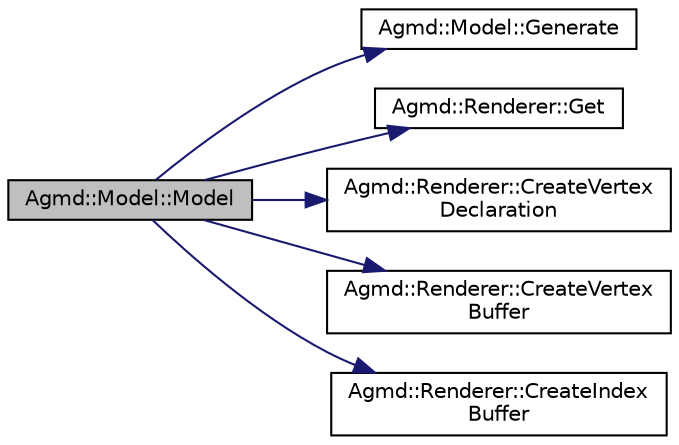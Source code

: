 digraph "Agmd::Model::Model"
{
  edge [fontname="Helvetica",fontsize="10",labelfontname="Helvetica",labelfontsize="10"];
  node [fontname="Helvetica",fontsize="10",shape=record];
  rankdir="LR";
  Node1 [label="Agmd::Model::Model",height=0.2,width=0.4,color="black", fillcolor="grey75", style="filled" fontcolor="black"];
  Node1 -> Node2 [color="midnightblue",fontsize="10",style="solid",fontname="Helvetica"];
  Node2 [label="Agmd::Model::Generate",height=0.2,width=0.4,color="black", fillcolor="white", style="filled",URL="$class_agmd_1_1_model.html#a38a209d271ccb493a14af4c2b247fbcf"];
  Node1 -> Node3 [color="midnightblue",fontsize="10",style="solid",fontname="Helvetica"];
  Node3 [label="Agmd::Renderer::Get",height=0.2,width=0.4,color="black", fillcolor="white", style="filled",URL="$class_agmd_1_1_renderer.html#a67e06733ccca8b2d044a1ec026168e3d"];
  Node1 -> Node4 [color="midnightblue",fontsize="10",style="solid",fontname="Helvetica"];
  Node4 [label="Agmd::Renderer::CreateVertex\lDeclaration",height=0.2,width=0.4,color="black", fillcolor="white", style="filled",URL="$class_agmd_1_1_renderer.html#a54d1aabd0c3c23de51c48a846ea6404e"];
  Node1 -> Node5 [color="midnightblue",fontsize="10",style="solid",fontname="Helvetica"];
  Node5 [label="Agmd::Renderer::CreateVertex\lBuffer",height=0.2,width=0.4,color="black", fillcolor="white", style="filled",URL="$class_agmd_1_1_renderer.html#a4fb670276990a1cfd068a5e43e6ee875"];
  Node1 -> Node6 [color="midnightblue",fontsize="10",style="solid",fontname="Helvetica"];
  Node6 [label="Agmd::Renderer::CreateIndex\lBuffer",height=0.2,width=0.4,color="black", fillcolor="white", style="filled",URL="$class_agmd_1_1_renderer.html#ae008ddd5faa831fcebdd4160cd2e228e"];
}
